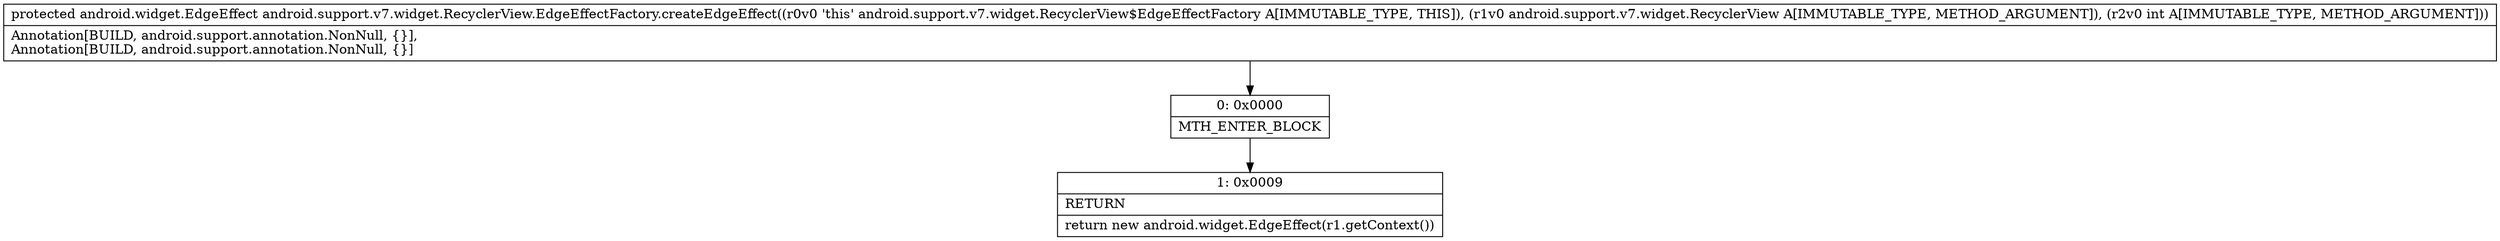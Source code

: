 digraph "CFG forandroid.support.v7.widget.RecyclerView.EdgeEffectFactory.createEdgeEffect(Landroid\/support\/v7\/widget\/RecyclerView;I)Landroid\/widget\/EdgeEffect;" {
Node_0 [shape=record,label="{0\:\ 0x0000|MTH_ENTER_BLOCK\l}"];
Node_1 [shape=record,label="{1\:\ 0x0009|RETURN\l|return new android.widget.EdgeEffect(r1.getContext())\l}"];
MethodNode[shape=record,label="{protected android.widget.EdgeEffect android.support.v7.widget.RecyclerView.EdgeEffectFactory.createEdgeEffect((r0v0 'this' android.support.v7.widget.RecyclerView$EdgeEffectFactory A[IMMUTABLE_TYPE, THIS]), (r1v0 android.support.v7.widget.RecyclerView A[IMMUTABLE_TYPE, METHOD_ARGUMENT]), (r2v0 int A[IMMUTABLE_TYPE, METHOD_ARGUMENT]))  | Annotation[BUILD, android.support.annotation.NonNull, \{\}], \lAnnotation[BUILD, android.support.annotation.NonNull, \{\}]\l}"];
MethodNode -> Node_0;
Node_0 -> Node_1;
}

